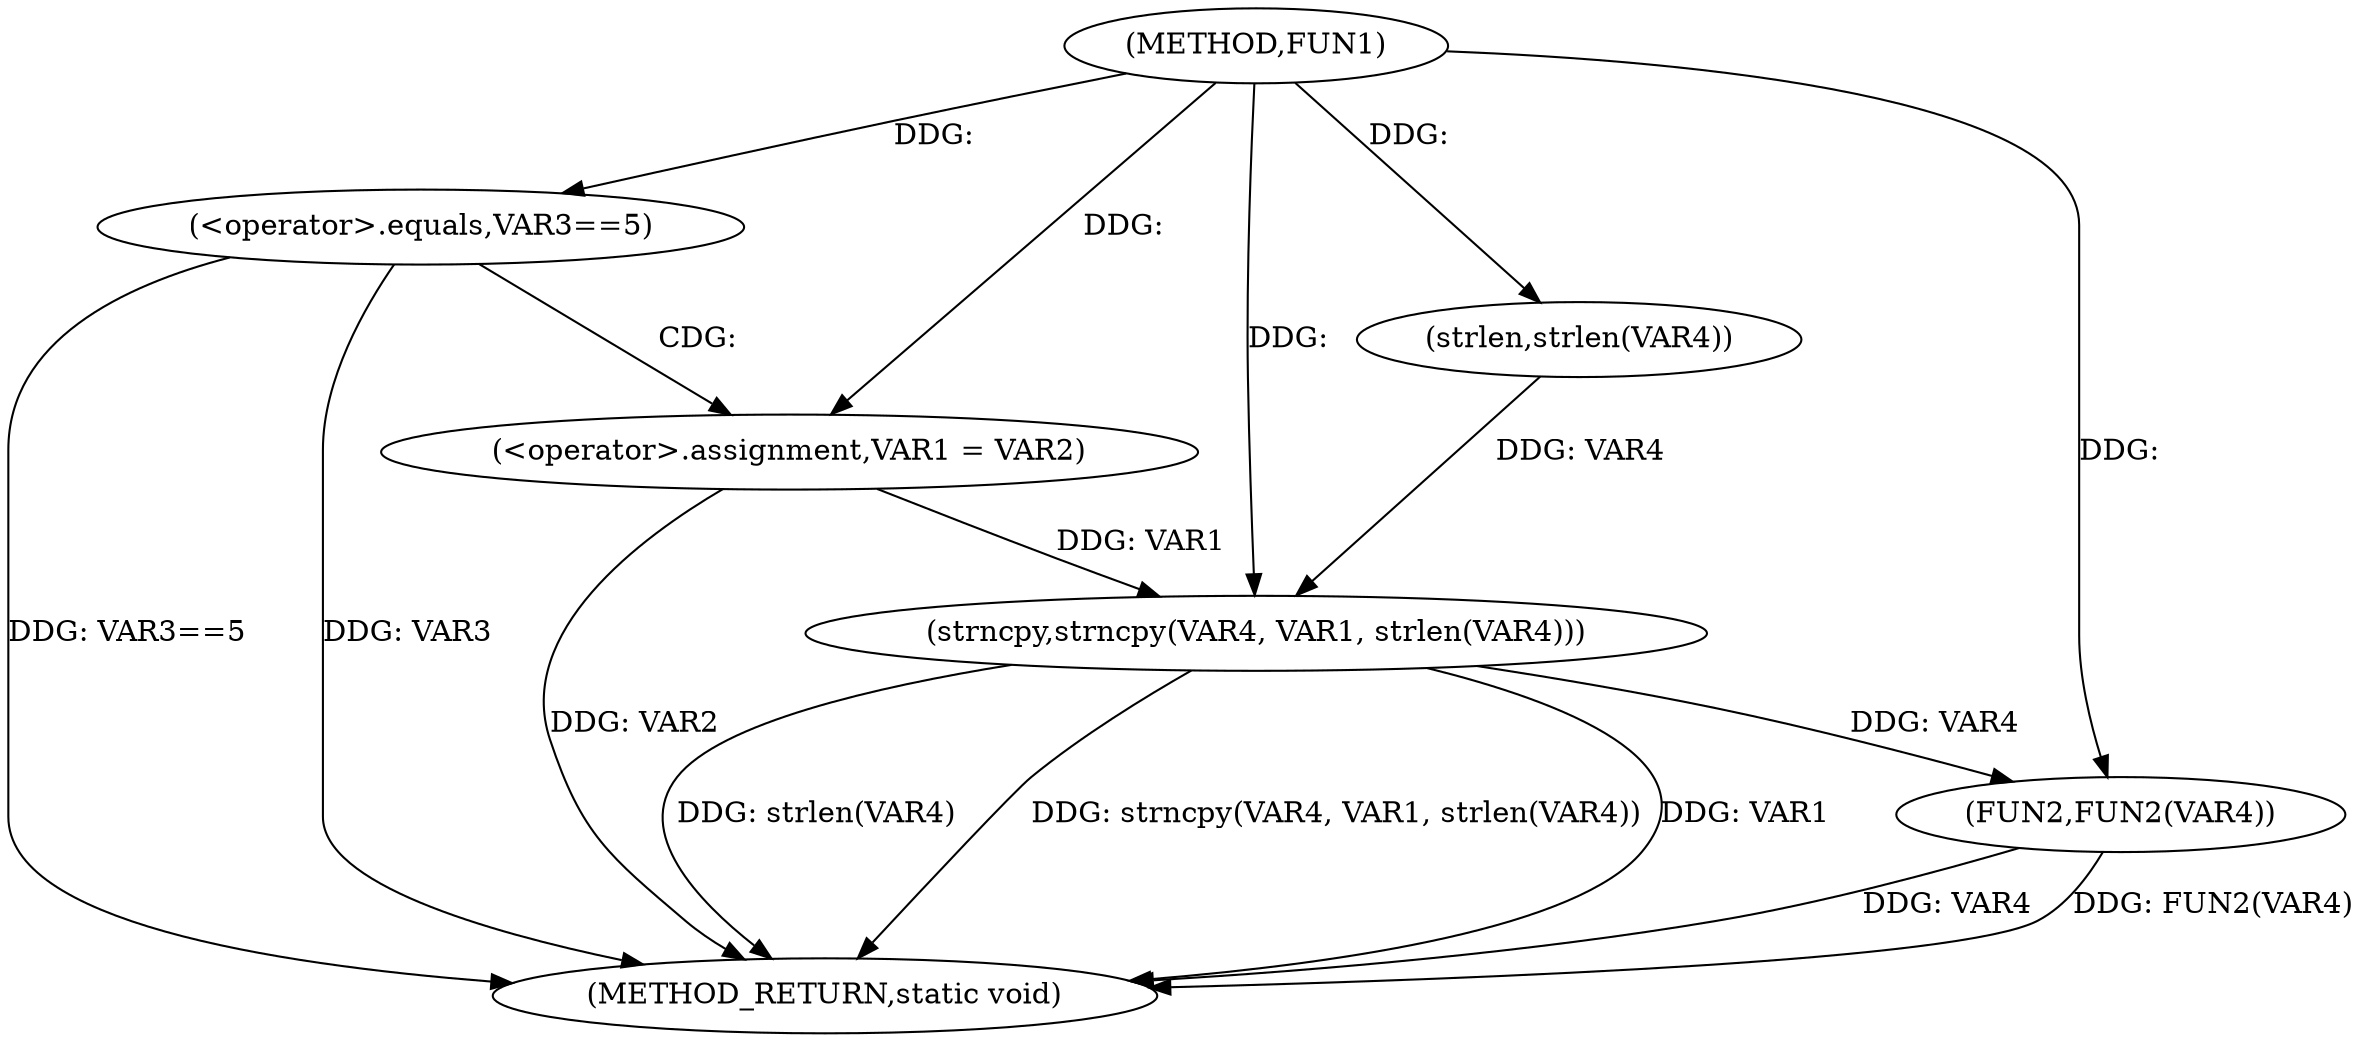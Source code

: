 digraph FUN1 {  
"1000100" [label = "(METHOD,FUN1)" ]
"1000121" [label = "(METHOD_RETURN,static void)" ]
"1000105" [label = "(<operator>.equals,VAR3==5)" ]
"1000109" [label = "(<operator>.assignment,VAR1 = VAR2)" ]
"1000114" [label = "(strncpy,strncpy(VAR4, VAR1, strlen(VAR4)))" ]
"1000117" [label = "(strlen,strlen(VAR4))" ]
"1000119" [label = "(FUN2,FUN2(VAR4))" ]
  "1000114" -> "1000121"  [ label = "DDG: strlen(VAR4)"] 
  "1000105" -> "1000121"  [ label = "DDG: VAR3==5"] 
  "1000114" -> "1000121"  [ label = "DDG: strncpy(VAR4, VAR1, strlen(VAR4))"] 
  "1000119" -> "1000121"  [ label = "DDG: VAR4"] 
  "1000119" -> "1000121"  [ label = "DDG: FUN2(VAR4)"] 
  "1000109" -> "1000121"  [ label = "DDG: VAR2"] 
  "1000114" -> "1000121"  [ label = "DDG: VAR1"] 
  "1000105" -> "1000121"  [ label = "DDG: VAR3"] 
  "1000100" -> "1000105"  [ label = "DDG: "] 
  "1000100" -> "1000109"  [ label = "DDG: "] 
  "1000117" -> "1000114"  [ label = "DDG: VAR4"] 
  "1000100" -> "1000114"  [ label = "DDG: "] 
  "1000109" -> "1000114"  [ label = "DDG: VAR1"] 
  "1000100" -> "1000117"  [ label = "DDG: "] 
  "1000114" -> "1000119"  [ label = "DDG: VAR4"] 
  "1000100" -> "1000119"  [ label = "DDG: "] 
  "1000105" -> "1000109"  [ label = "CDG: "] 
}
